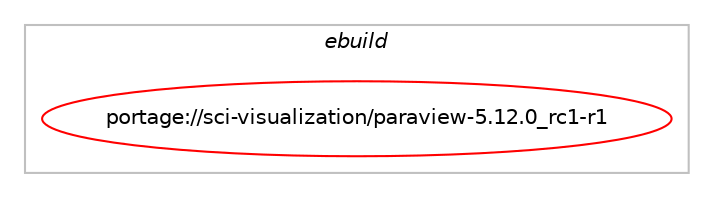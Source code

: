 digraph prolog {

# *************
# Graph options
# *************

newrank=true;
concentrate=true;
compound=true;
graph [rankdir=LR,fontname=Helvetica,fontsize=10,ranksep=1.5];#, ranksep=2.5, nodesep=0.2];
edge  [arrowhead=vee];
node  [fontname=Helvetica,fontsize=10];

# **********
# The ebuild
# **********

subgraph cluster_leftcol {
color=gray;
label=<<i>ebuild</i>>;
id [label="portage://sci-visualization/paraview-5.12.0_rc1-r1", color=red, width=4, href="../sci-visualization/paraview-5.12.0_rc1-r1.svg"];
}

# ****************
# The dependencies
# ****************

subgraph cluster_midcol {
color=gray;
label=<<i>dependencies</i>>;
subgraph cluster_compile {
fillcolor="#eeeeee";
style=filled;
label=<<i>compile</i>>;
# *** BEGIN UNKNOWN DEPENDENCY TYPE (TODO) ***
# id -> equal(use_conditional_group(negative,offscreen,portage://sci-visualization/paraview-5.12.0_rc1-r1,[package_dependency(portage://sci-visualization/paraview-5.12.0_rc1-r1,install,no,virtual,opengl,none,[,,],[],[])]))
# *** END UNKNOWN DEPENDENCY TYPE (TODO) ***

# *** BEGIN UNKNOWN DEPENDENCY TYPE (TODO) ***
# id -> equal(use_conditional_group(positive,boost,portage://sci-visualization/paraview-5.12.0_rc1-r1,[use_conditional_group(positive,python_single_target_python3_10,portage://sci-visualization/paraview-5.12.0_rc1-r1,[package_dependency(portage://sci-visualization/paraview-5.12.0_rc1-r1,install,no,dev-libs,boost,none,[,,],[],[use(optenable(mpi),none),use(enable(python),none),use(enable(python_targets_python3_10),negative)])]),use_conditional_group(positive,python_single_target_python3_11,portage://sci-visualization/paraview-5.12.0_rc1-r1,[package_dependency(portage://sci-visualization/paraview-5.12.0_rc1-r1,install,no,dev-libs,boost,none,[,,],[],[use(optenable(mpi),none),use(enable(python),none),use(enable(python_targets_python3_11),negative)])])]))
# *** END UNKNOWN DEPENDENCY TYPE (TODO) ***

# *** BEGIN UNKNOWN DEPENDENCY TYPE (TODO) ***
# id -> equal(use_conditional_group(positive,ffmpeg,portage://sci-visualization/paraview-5.12.0_rc1-r1,[package_dependency(portage://sci-visualization/paraview-5.12.0_rc1-r1,install,no,media-video,ffmpeg,none,[,,],[],[])]))
# *** END UNKNOWN DEPENDENCY TYPE (TODO) ***

# *** BEGIN UNKNOWN DEPENDENCY TYPE (TODO) ***
# id -> equal(use_conditional_group(positive,mpi,portage://sci-visualization/paraview-5.12.0_rc1-r1,[package_dependency(portage://sci-visualization/paraview-5.12.0_rc1-r1,install,no,virtual,mpi,none,[,,],[],[use(enable(cxx),none),use(enable(romio),none)])]))
# *** END UNKNOWN DEPENDENCY TYPE (TODO) ***

# *** BEGIN UNKNOWN DEPENDENCY TYPE (TODO) ***
# id -> equal(use_conditional_group(positive,offscreen,portage://sci-visualization/paraview-5.12.0_rc1-r1,[package_dependency(portage://sci-visualization/paraview-5.12.0_rc1-r1,install,no,media-libs,mesa,greaterequal,[18.3.6,,,18.3.6],[],[use(enable(osmesa),none)])]))
# *** END UNKNOWN DEPENDENCY TYPE (TODO) ***

# *** BEGIN UNKNOWN DEPENDENCY TYPE (TODO) ***
# id -> equal(use_conditional_group(positive,python,portage://sci-visualization/paraview-5.12.0_rc1-r1,[use_conditional_group(positive,python_single_target_python3_10,portage://sci-visualization/paraview-5.12.0_rc1-r1,[package_dependency(portage://sci-visualization/paraview-5.12.0_rc1-r1,install,no,dev-lang,python,none,[,,],[slot(3.10)],[])]),use_conditional_group(positive,python_single_target_python3_11,portage://sci-visualization/paraview-5.12.0_rc1-r1,[package_dependency(portage://sci-visualization/paraview-5.12.0_rc1-r1,install,no,dev-lang,python,none,[,,],[slot(3.11)],[])]),use_conditional_group(positive,python_single_target_python3_10,portage://sci-visualization/paraview-5.12.0_rc1-r1,[package_dependency(portage://sci-visualization/paraview-5.12.0_rc1-r1,install,no,dev-python,constantly,none,[,,],[],[use(enable(python_targets_python3_10),negative)]),package_dependency(portage://sci-visualization/paraview-5.12.0_rc1-r1,install,no,dev-python,incremental,none,[,,],[],[use(enable(python_targets_python3_10),negative)]),package_dependency(portage://sci-visualization/paraview-5.12.0_rc1-r1,install,no,dev-python,matplotlib,none,[,,],[],[use(enable(python_targets_python3_10),negative)]),package_dependency(portage://sci-visualization/paraview-5.12.0_rc1-r1,install,no,dev-python,numpy,none,[,,],[],[use(enable(python_targets_python3_10),negative)]),package_dependency(portage://sci-visualization/paraview-5.12.0_rc1-r1,install,no,dev-python,pygments,none,[,,],[],[use(enable(python_targets_python3_10),negative)]),package_dependency(portage://sci-visualization/paraview-5.12.0_rc1-r1,install,no,dev-python,sip,none,[,,],[slot(5)],[use(enable(python_targets_python3_10),negative)]),package_dependency(portage://sci-visualization/paraview-5.12.0_rc1-r1,install,no,dev-python,six,none,[,,],[],[use(enable(python_targets_python3_10),negative)]),package_dependency(portage://sci-visualization/paraview-5.12.0_rc1-r1,install,no,dev-python,twisted,none,[,,],[],[use(enable(python_targets_python3_10),negative)]),package_dependency(portage://sci-visualization/paraview-5.12.0_rc1-r1,install,no,dev-python,zope-interface,none,[,,],[],[use(enable(python_targets_python3_10),negative)]),use_conditional_group(positive,mpi,portage://sci-visualization/paraview-5.12.0_rc1-r1,[package_dependency(portage://sci-visualization/paraview-5.12.0_rc1-r1,install,no,dev-python,mpi4py,none,[,,],[],[])]),use_conditional_group(positive,qt5,portage://sci-visualization/paraview-5.12.0_rc1-r1,[package_dependency(portage://sci-visualization/paraview-5.12.0_rc1-r1,install,no,dev-python,PyQt5,none,[,,],[],[use(enable(opengl),none),use(enable(python_targets_python3_10),negative)])])]),use_conditional_group(positive,python_single_target_python3_11,portage://sci-visualization/paraview-5.12.0_rc1-r1,[package_dependency(portage://sci-visualization/paraview-5.12.0_rc1-r1,install,no,dev-python,constantly,none,[,,],[],[use(enable(python_targets_python3_11),negative)]),package_dependency(portage://sci-visualization/paraview-5.12.0_rc1-r1,install,no,dev-python,incremental,none,[,,],[],[use(enable(python_targets_python3_11),negative)]),package_dependency(portage://sci-visualization/paraview-5.12.0_rc1-r1,install,no,dev-python,matplotlib,none,[,,],[],[use(enable(python_targets_python3_11),negative)]),package_dependency(portage://sci-visualization/paraview-5.12.0_rc1-r1,install,no,dev-python,numpy,none,[,,],[],[use(enable(python_targets_python3_11),negative)]),package_dependency(portage://sci-visualization/paraview-5.12.0_rc1-r1,install,no,dev-python,pygments,none,[,,],[],[use(enable(python_targets_python3_11),negative)]),package_dependency(portage://sci-visualization/paraview-5.12.0_rc1-r1,install,no,dev-python,sip,none,[,,],[slot(5)],[use(enable(python_targets_python3_11),negative)]),package_dependency(portage://sci-visualization/paraview-5.12.0_rc1-r1,install,no,dev-python,six,none,[,,],[],[use(enable(python_targets_python3_11),negative)]),package_dependency(portage://sci-visualization/paraview-5.12.0_rc1-r1,install,no,dev-python,twisted,none,[,,],[],[use(enable(python_targets_python3_11),negative)]),package_dependency(portage://sci-visualization/paraview-5.12.0_rc1-r1,install,no,dev-python,zope-interface,none,[,,],[],[use(enable(python_targets_python3_11),negative)]),use_conditional_group(positive,mpi,portage://sci-visualization/paraview-5.12.0_rc1-r1,[package_dependency(portage://sci-visualization/paraview-5.12.0_rc1-r1,install,no,dev-python,mpi4py,none,[,,],[],[])]),use_conditional_group(positive,qt5,portage://sci-visualization/paraview-5.12.0_rc1-r1,[package_dependency(portage://sci-visualization/paraview-5.12.0_rc1-r1,install,no,dev-python,PyQt5,none,[,,],[],[use(enable(opengl),none),use(enable(python_targets_python3_11),negative)])])])]))
# *** END UNKNOWN DEPENDENCY TYPE (TODO) ***

# *** BEGIN UNKNOWN DEPENDENCY TYPE (TODO) ***
# id -> equal(use_conditional_group(positive,python_single_target_python3_10,portage://sci-visualization/paraview-5.12.0_rc1-r1,[package_dependency(portage://sci-visualization/paraview-5.12.0_rc1-r1,install,no,dev-lang,python,none,[,,],[slot(3.10)],[])]))
# *** END UNKNOWN DEPENDENCY TYPE (TODO) ***

# *** BEGIN UNKNOWN DEPENDENCY TYPE (TODO) ***
# id -> equal(use_conditional_group(positive,python_single_target_python3_11,portage://sci-visualization/paraview-5.12.0_rc1-r1,[package_dependency(portage://sci-visualization/paraview-5.12.0_rc1-r1,install,no,dev-lang,python,none,[,,],[slot(3.11)],[])]))
# *** END UNKNOWN DEPENDENCY TYPE (TODO) ***

# *** BEGIN UNKNOWN DEPENDENCY TYPE (TODO) ***
# id -> equal(use_conditional_group(positive,qt5,portage://sci-visualization/paraview-5.12.0_rc1-r1,[package_dependency(portage://sci-visualization/paraview-5.12.0_rc1-r1,install,no,dev-qt,designer,none,[,,],[slot(5)],[]),package_dependency(portage://sci-visualization/paraview-5.12.0_rc1-r1,install,no,dev-qt,qtdeclarative,none,[,,],[slot(5)],[]),package_dependency(portage://sci-visualization/paraview-5.12.0_rc1-r1,install,no,dev-qt,qtgui,none,[,,],[slot(5)],[use(disable(gles2-only),none)]),package_dependency(portage://sci-visualization/paraview-5.12.0_rc1-r1,install,no,dev-qt,qthelp,none,[,,],[slot(5)],[]),package_dependency(portage://sci-visualization/paraview-5.12.0_rc1-r1,install,no,dev-qt,qtopengl,none,[,,],[slot(5)],[use(disable(gles2-only),none)]),package_dependency(portage://sci-visualization/paraview-5.12.0_rc1-r1,install,no,dev-qt,qtsql,none,[,,],[slot(5)],[]),package_dependency(portage://sci-visualization/paraview-5.12.0_rc1-r1,install,no,dev-qt,qtsvg,none,[,,],[slot(5)],[]),package_dependency(portage://sci-visualization/paraview-5.12.0_rc1-r1,install,no,dev-qt,qttest,none,[,,],[slot(5)],[]),package_dependency(portage://sci-visualization/paraview-5.12.0_rc1-r1,install,no,dev-qt,qtx11extras,none,[,,],[slot(5)],[]),package_dependency(portage://sci-visualization/paraview-5.12.0_rc1-r1,install,no,dev-qt,qtxmlpatterns,none,[,,],[slot(5)],[])]))
# *** END UNKNOWN DEPENDENCY TYPE (TODO) ***

# *** BEGIN UNKNOWN DEPENDENCY TYPE (TODO) ***
# id -> equal(use_conditional_group(positive,sqlite,portage://sci-visualization/paraview-5.12.0_rc1-r1,[package_dependency(portage://sci-visualization/paraview-5.12.0_rc1-r1,install,no,dev-db,sqlite,none,[,,],[slot(3)],[])]))
# *** END UNKNOWN DEPENDENCY TYPE (TODO) ***

# *** BEGIN UNKNOWN DEPENDENCY TYPE (TODO) ***
# id -> equal(use_conditional_group(positive,tk,portage://sci-visualization/paraview-5.12.0_rc1-r1,[package_dependency(portage://sci-visualization/paraview-5.12.0_rc1-r1,install,no,dev-lang,tk,none,[,,],[slot(0),equal],[])]))
# *** END UNKNOWN DEPENDENCY TYPE (TODO) ***

# *** BEGIN UNKNOWN DEPENDENCY TYPE (TODO) ***
# id -> equal(use_conditional_group(positive,webengine,portage://sci-visualization/paraview-5.12.0_rc1-r1,[package_dependency(portage://sci-visualization/paraview-5.12.0_rc1-r1,install,no,dev-qt,qtwebengine,none,[,,],[slot(5)],[use(enable(widgets),none)])]))
# *** END UNKNOWN DEPENDENCY TYPE (TODO) ***

# *** BEGIN UNKNOWN DEPENDENCY TYPE (TODO) ***
# id -> equal(package_dependency(portage://sci-visualization/paraview-5.12.0_rc1-r1,install,no,app-arch,lz4,none,[,,],[],[]))
# *** END UNKNOWN DEPENDENCY TYPE (TODO) ***

# *** BEGIN UNKNOWN DEPENDENCY TYPE (TODO) ***
# id -> equal(package_dependency(portage://sci-visualization/paraview-5.12.0_rc1-r1,install,no,dev-libs,expat,none,[,,],[],[]))
# *** END UNKNOWN DEPENDENCY TYPE (TODO) ***

# *** BEGIN UNKNOWN DEPENDENCY TYPE (TODO) ***
# id -> equal(package_dependency(portage://sci-visualization/paraview-5.12.0_rc1-r1,install,no,dev-libs,jsoncpp,none,[,,],any_same_slot,[]))
# *** END UNKNOWN DEPENDENCY TYPE (TODO) ***

# *** BEGIN UNKNOWN DEPENDENCY TYPE (TODO) ***
# id -> equal(package_dependency(portage://sci-visualization/paraview-5.12.0_rc1-r1,install,no,dev-libs,libxml2,none,[,,],[slot(2)],[]))
# *** END UNKNOWN DEPENDENCY TYPE (TODO) ***

# *** BEGIN UNKNOWN DEPENDENCY TYPE (TODO) ***
# id -> equal(package_dependency(portage://sci-visualization/paraview-5.12.0_rc1-r1,install,no,dev-libs,protobuf,none,[,,],any_same_slot,[]))
# *** END UNKNOWN DEPENDENCY TYPE (TODO) ***

# *** BEGIN UNKNOWN DEPENDENCY TYPE (TODO) ***
# id -> equal(package_dependency(portage://sci-visualization/paraview-5.12.0_rc1-r1,install,no,dev-libs,pugixml,none,[,,],[],[]))
# *** END UNKNOWN DEPENDENCY TYPE (TODO) ***

# *** BEGIN UNKNOWN DEPENDENCY TYPE (TODO) ***
# id -> equal(package_dependency(portage://sci-visualization/paraview-5.12.0_rc1-r1,install,no,media-libs,freetype,none,[,,],[],[]))
# *** END UNKNOWN DEPENDENCY TYPE (TODO) ***

# *** BEGIN UNKNOWN DEPENDENCY TYPE (TODO) ***
# id -> equal(package_dependency(portage://sci-visualization/paraview-5.12.0_rc1-r1,install,no,media-libs,glew,none,[,,],[slot(0)],[]))
# *** END UNKNOWN DEPENDENCY TYPE (TODO) ***

# *** BEGIN UNKNOWN DEPENDENCY TYPE (TODO) ***
# id -> equal(package_dependency(portage://sci-visualization/paraview-5.12.0_rc1-r1,install,no,media-libs,libjpeg-turbo,none,[,,],any_same_slot,[]))
# *** END UNKNOWN DEPENDENCY TYPE (TODO) ***

# *** BEGIN UNKNOWN DEPENDENCY TYPE (TODO) ***
# id -> equal(package_dependency(portage://sci-visualization/paraview-5.12.0_rc1-r1,install,no,media-libs,libpng,none,[,,],[slot(0)],[]))
# *** END UNKNOWN DEPENDENCY TYPE (TODO) ***

# *** BEGIN UNKNOWN DEPENDENCY TYPE (TODO) ***
# id -> equal(package_dependency(portage://sci-visualization/paraview-5.12.0_rc1-r1,install,no,media-libs,libtheora,none,[,,],[],[]))
# *** END UNKNOWN DEPENDENCY TYPE (TODO) ***

# *** BEGIN UNKNOWN DEPENDENCY TYPE (TODO) ***
# id -> equal(package_dependency(portage://sci-visualization/paraview-5.12.0_rc1-r1,install,no,media-libs,tiff,none,[,,],any_same_slot,[]))
# *** END UNKNOWN DEPENDENCY TYPE (TODO) ***

# *** BEGIN UNKNOWN DEPENDENCY TYPE (TODO) ***
# id -> equal(package_dependency(portage://sci-visualization/paraview-5.12.0_rc1-r1,install,no,sci-libs,cgnslib,none,[,,],[],[]))
# *** END UNKNOWN DEPENDENCY TYPE (TODO) ***

# *** BEGIN UNKNOWN DEPENDENCY TYPE (TODO) ***
# id -> equal(package_dependency(portage://sci-visualization/paraview-5.12.0_rc1-r1,install,no,sci-libs,hdf5,none,[,,],any_same_slot,[use(equal(mpi),none)]))
# *** END UNKNOWN DEPENDENCY TYPE (TODO) ***

# *** BEGIN UNKNOWN DEPENDENCY TYPE (TODO) ***
# id -> equal(package_dependency(portage://sci-visualization/paraview-5.12.0_rc1-r1,install,no,sci-libs,netcdf,greaterequal,[4.2,,,4.2],[],[use(enable(hdf5),none)]))
# *** END UNKNOWN DEPENDENCY TYPE (TODO) ***

# *** BEGIN UNKNOWN DEPENDENCY TYPE (TODO) ***
# id -> equal(package_dependency(portage://sci-visualization/paraview-5.12.0_rc1-r1,install,no,sci-libs,netcdf-cxx,greaterequal,[4.2,,,4.2],[slot(3)],[]))
# *** END UNKNOWN DEPENDENCY TYPE (TODO) ***

# *** BEGIN UNKNOWN DEPENDENCY TYPE (TODO) ***
# id -> equal(package_dependency(portage://sci-visualization/paraview-5.12.0_rc1-r1,install,no,sys-libs,zlib,none,[,,],[],[]))
# *** END UNKNOWN DEPENDENCY TYPE (TODO) ***

# *** BEGIN UNKNOWN DEPENDENCY TYPE (TODO) ***
# id -> equal(package_dependency(portage://sci-visualization/paraview-5.12.0_rc1-r1,install,no,virtual,glu,none,[,,],[],[]))
# *** END UNKNOWN DEPENDENCY TYPE (TODO) ***

# *** BEGIN UNKNOWN DEPENDENCY TYPE (TODO) ***
# id -> equal(package_dependency(portage://sci-visualization/paraview-5.12.0_rc1-r1,install,no,x11-libs,libX11,none,[,,],[],[]))
# *** END UNKNOWN DEPENDENCY TYPE (TODO) ***

# *** BEGIN UNKNOWN DEPENDENCY TYPE (TODO) ***
# id -> equal(package_dependency(portage://sci-visualization/paraview-5.12.0_rc1-r1,install,no,x11-libs,libXext,none,[,,],[],[]))
# *** END UNKNOWN DEPENDENCY TYPE (TODO) ***

# *** BEGIN UNKNOWN DEPENDENCY TYPE (TODO) ***
# id -> equal(package_dependency(portage://sci-visualization/paraview-5.12.0_rc1-r1,install,no,x11-libs,libXmu,none,[,,],[],[]))
# *** END UNKNOWN DEPENDENCY TYPE (TODO) ***

# *** BEGIN UNKNOWN DEPENDENCY TYPE (TODO) ***
# id -> equal(package_dependency(portage://sci-visualization/paraview-5.12.0_rc1-r1,install,no,x11-libs,libXt,none,[,,],[],[]))
# *** END UNKNOWN DEPENDENCY TYPE (TODO) ***

}
subgraph cluster_compileandrun {
fillcolor="#eeeeee";
style=filled;
label=<<i>compile and run</i>>;
}
subgraph cluster_run {
fillcolor="#eeeeee";
style=filled;
label=<<i>run</i>>;
# *** BEGIN UNKNOWN DEPENDENCY TYPE (TODO) ***
# id -> equal(use_conditional_group(negative,offscreen,portage://sci-visualization/paraview-5.12.0_rc1-r1,[package_dependency(portage://sci-visualization/paraview-5.12.0_rc1-r1,run,no,virtual,opengl,none,[,,],[],[])]))
# *** END UNKNOWN DEPENDENCY TYPE (TODO) ***

# *** BEGIN UNKNOWN DEPENDENCY TYPE (TODO) ***
# id -> equal(use_conditional_group(positive,ffmpeg,portage://sci-visualization/paraview-5.12.0_rc1-r1,[package_dependency(portage://sci-visualization/paraview-5.12.0_rc1-r1,run,no,media-video,ffmpeg,none,[,,],[],[])]))
# *** END UNKNOWN DEPENDENCY TYPE (TODO) ***

# *** BEGIN UNKNOWN DEPENDENCY TYPE (TODO) ***
# id -> equal(use_conditional_group(positive,mpi,portage://sci-visualization/paraview-5.12.0_rc1-r1,[package_dependency(portage://sci-visualization/paraview-5.12.0_rc1-r1,run,no,virtual,mpi,none,[,,],[],[use(enable(cxx),none),use(enable(romio),none)])]))
# *** END UNKNOWN DEPENDENCY TYPE (TODO) ***

# *** BEGIN UNKNOWN DEPENDENCY TYPE (TODO) ***
# id -> equal(use_conditional_group(positive,offscreen,portage://sci-visualization/paraview-5.12.0_rc1-r1,[package_dependency(portage://sci-visualization/paraview-5.12.0_rc1-r1,run,no,media-libs,mesa,greaterequal,[18.3.6,,,18.3.6],[],[use(enable(osmesa),none)])]))
# *** END UNKNOWN DEPENDENCY TYPE (TODO) ***

# *** BEGIN UNKNOWN DEPENDENCY TYPE (TODO) ***
# id -> equal(use_conditional_group(positive,python,portage://sci-visualization/paraview-5.12.0_rc1-r1,[use_conditional_group(positive,python_single_target_python3_10,portage://sci-visualization/paraview-5.12.0_rc1-r1,[package_dependency(portage://sci-visualization/paraview-5.12.0_rc1-r1,run,no,dev-lang,python,none,[,,],[slot(3.10)],[])]),use_conditional_group(positive,python_single_target_python3_11,portage://sci-visualization/paraview-5.12.0_rc1-r1,[package_dependency(portage://sci-visualization/paraview-5.12.0_rc1-r1,run,no,dev-lang,python,none,[,,],[slot(3.11)],[])]),use_conditional_group(positive,python_single_target_python3_10,portage://sci-visualization/paraview-5.12.0_rc1-r1,[package_dependency(portage://sci-visualization/paraview-5.12.0_rc1-r1,run,no,dev-python,constantly,none,[,,],[],[use(enable(python_targets_python3_10),negative)]),package_dependency(portage://sci-visualization/paraview-5.12.0_rc1-r1,run,no,dev-python,incremental,none,[,,],[],[use(enable(python_targets_python3_10),negative)]),package_dependency(portage://sci-visualization/paraview-5.12.0_rc1-r1,run,no,dev-python,matplotlib,none,[,,],[],[use(enable(python_targets_python3_10),negative)]),package_dependency(portage://sci-visualization/paraview-5.12.0_rc1-r1,run,no,dev-python,numpy,none,[,,],[],[use(enable(python_targets_python3_10),negative)]),package_dependency(portage://sci-visualization/paraview-5.12.0_rc1-r1,run,no,dev-python,pygments,none,[,,],[],[use(enable(python_targets_python3_10),negative)]),package_dependency(portage://sci-visualization/paraview-5.12.0_rc1-r1,run,no,dev-python,sip,none,[,,],[slot(5)],[use(enable(python_targets_python3_10),negative)]),package_dependency(portage://sci-visualization/paraview-5.12.0_rc1-r1,run,no,dev-python,six,none,[,,],[],[use(enable(python_targets_python3_10),negative)]),package_dependency(portage://sci-visualization/paraview-5.12.0_rc1-r1,run,no,dev-python,twisted,none,[,,],[],[use(enable(python_targets_python3_10),negative)]),package_dependency(portage://sci-visualization/paraview-5.12.0_rc1-r1,run,no,dev-python,zope-interface,none,[,,],[],[use(enable(python_targets_python3_10),negative)]),use_conditional_group(positive,mpi,portage://sci-visualization/paraview-5.12.0_rc1-r1,[package_dependency(portage://sci-visualization/paraview-5.12.0_rc1-r1,run,no,dev-python,mpi4py,none,[,,],[],[])]),use_conditional_group(positive,qt5,portage://sci-visualization/paraview-5.12.0_rc1-r1,[package_dependency(portage://sci-visualization/paraview-5.12.0_rc1-r1,run,no,dev-python,PyQt5,none,[,,],[],[use(enable(opengl),none),use(enable(python_targets_python3_10),negative)])])]),use_conditional_group(positive,python_single_target_python3_11,portage://sci-visualization/paraview-5.12.0_rc1-r1,[package_dependency(portage://sci-visualization/paraview-5.12.0_rc1-r1,run,no,dev-python,constantly,none,[,,],[],[use(enable(python_targets_python3_11),negative)]),package_dependency(portage://sci-visualization/paraview-5.12.0_rc1-r1,run,no,dev-python,incremental,none,[,,],[],[use(enable(python_targets_python3_11),negative)]),package_dependency(portage://sci-visualization/paraview-5.12.0_rc1-r1,run,no,dev-python,matplotlib,none,[,,],[],[use(enable(python_targets_python3_11),negative)]),package_dependency(portage://sci-visualization/paraview-5.12.0_rc1-r1,run,no,dev-python,numpy,none,[,,],[],[use(enable(python_targets_python3_11),negative)]),package_dependency(portage://sci-visualization/paraview-5.12.0_rc1-r1,run,no,dev-python,pygments,none,[,,],[],[use(enable(python_targets_python3_11),negative)]),package_dependency(portage://sci-visualization/paraview-5.12.0_rc1-r1,run,no,dev-python,sip,none,[,,],[slot(5)],[use(enable(python_targets_python3_11),negative)]),package_dependency(portage://sci-visualization/paraview-5.12.0_rc1-r1,run,no,dev-python,six,none,[,,],[],[use(enable(python_targets_python3_11),negative)]),package_dependency(portage://sci-visualization/paraview-5.12.0_rc1-r1,run,no,dev-python,twisted,none,[,,],[],[use(enable(python_targets_python3_11),negative)]),package_dependency(portage://sci-visualization/paraview-5.12.0_rc1-r1,run,no,dev-python,zope-interface,none,[,,],[],[use(enable(python_targets_python3_11),negative)]),use_conditional_group(positive,mpi,portage://sci-visualization/paraview-5.12.0_rc1-r1,[package_dependency(portage://sci-visualization/paraview-5.12.0_rc1-r1,run,no,dev-python,mpi4py,none,[,,],[],[])]),use_conditional_group(positive,qt5,portage://sci-visualization/paraview-5.12.0_rc1-r1,[package_dependency(portage://sci-visualization/paraview-5.12.0_rc1-r1,run,no,dev-python,PyQt5,none,[,,],[],[use(enable(opengl),none),use(enable(python_targets_python3_11),negative)])])])]))
# *** END UNKNOWN DEPENDENCY TYPE (TODO) ***

# *** BEGIN UNKNOWN DEPENDENCY TYPE (TODO) ***
# id -> equal(use_conditional_group(positive,qt5,portage://sci-visualization/paraview-5.12.0_rc1-r1,[package_dependency(portage://sci-visualization/paraview-5.12.0_rc1-r1,run,no,dev-qt,designer,none,[,,],[slot(5)],[]),package_dependency(portage://sci-visualization/paraview-5.12.0_rc1-r1,run,no,dev-qt,qtdeclarative,none,[,,],[slot(5)],[]),package_dependency(portage://sci-visualization/paraview-5.12.0_rc1-r1,run,no,dev-qt,qtgui,none,[,,],[slot(5)],[use(disable(gles2-only),none)]),package_dependency(portage://sci-visualization/paraview-5.12.0_rc1-r1,run,no,dev-qt,qthelp,none,[,,],[slot(5)],[]),package_dependency(portage://sci-visualization/paraview-5.12.0_rc1-r1,run,no,dev-qt,qtopengl,none,[,,],[slot(5)],[use(disable(gles2-only),none)]),package_dependency(portage://sci-visualization/paraview-5.12.0_rc1-r1,run,no,dev-qt,qtsql,none,[,,],[slot(5)],[]),package_dependency(portage://sci-visualization/paraview-5.12.0_rc1-r1,run,no,dev-qt,qtsvg,none,[,,],[slot(5)],[]),package_dependency(portage://sci-visualization/paraview-5.12.0_rc1-r1,run,no,dev-qt,qttest,none,[,,],[slot(5)],[]),package_dependency(portage://sci-visualization/paraview-5.12.0_rc1-r1,run,no,dev-qt,qtx11extras,none,[,,],[slot(5)],[]),package_dependency(portage://sci-visualization/paraview-5.12.0_rc1-r1,run,no,dev-qt,qtxmlpatterns,none,[,,],[slot(5)],[])]))
# *** END UNKNOWN DEPENDENCY TYPE (TODO) ***

# *** BEGIN UNKNOWN DEPENDENCY TYPE (TODO) ***
# id -> equal(use_conditional_group(positive,sqlite,portage://sci-visualization/paraview-5.12.0_rc1-r1,[package_dependency(portage://sci-visualization/paraview-5.12.0_rc1-r1,run,no,dev-db,sqlite,none,[,,],[slot(3)],[])]))
# *** END UNKNOWN DEPENDENCY TYPE (TODO) ***

# *** BEGIN UNKNOWN DEPENDENCY TYPE (TODO) ***
# id -> equal(use_conditional_group(positive,tk,portage://sci-visualization/paraview-5.12.0_rc1-r1,[package_dependency(portage://sci-visualization/paraview-5.12.0_rc1-r1,run,no,dev-lang,tk,none,[,,],[slot(0),equal],[])]))
# *** END UNKNOWN DEPENDENCY TYPE (TODO) ***

# *** BEGIN UNKNOWN DEPENDENCY TYPE (TODO) ***
# id -> equal(use_conditional_group(positive,webengine,portage://sci-visualization/paraview-5.12.0_rc1-r1,[package_dependency(portage://sci-visualization/paraview-5.12.0_rc1-r1,run,no,dev-qt,qtwebengine,none,[,,],[slot(5)],[use(enable(widgets),none)])]))
# *** END UNKNOWN DEPENDENCY TYPE (TODO) ***

# *** BEGIN UNKNOWN DEPENDENCY TYPE (TODO) ***
# id -> equal(package_dependency(portage://sci-visualization/paraview-5.12.0_rc1-r1,run,no,app-arch,lz4,none,[,,],[],[]))
# *** END UNKNOWN DEPENDENCY TYPE (TODO) ***

# *** BEGIN UNKNOWN DEPENDENCY TYPE (TODO) ***
# id -> equal(package_dependency(portage://sci-visualization/paraview-5.12.0_rc1-r1,run,no,dev-libs,expat,none,[,,],[],[]))
# *** END UNKNOWN DEPENDENCY TYPE (TODO) ***

# *** BEGIN UNKNOWN DEPENDENCY TYPE (TODO) ***
# id -> equal(package_dependency(portage://sci-visualization/paraview-5.12.0_rc1-r1,run,no,dev-libs,jsoncpp,none,[,,],any_same_slot,[]))
# *** END UNKNOWN DEPENDENCY TYPE (TODO) ***

# *** BEGIN UNKNOWN DEPENDENCY TYPE (TODO) ***
# id -> equal(package_dependency(portage://sci-visualization/paraview-5.12.0_rc1-r1,run,no,dev-libs,libxml2,none,[,,],[slot(2)],[]))
# *** END UNKNOWN DEPENDENCY TYPE (TODO) ***

# *** BEGIN UNKNOWN DEPENDENCY TYPE (TODO) ***
# id -> equal(package_dependency(portage://sci-visualization/paraview-5.12.0_rc1-r1,run,no,dev-libs,protobuf,none,[,,],any_same_slot,[]))
# *** END UNKNOWN DEPENDENCY TYPE (TODO) ***

# *** BEGIN UNKNOWN DEPENDENCY TYPE (TODO) ***
# id -> equal(package_dependency(portage://sci-visualization/paraview-5.12.0_rc1-r1,run,no,dev-libs,pugixml,none,[,,],[],[]))
# *** END UNKNOWN DEPENDENCY TYPE (TODO) ***

# *** BEGIN UNKNOWN DEPENDENCY TYPE (TODO) ***
# id -> equal(package_dependency(portage://sci-visualization/paraview-5.12.0_rc1-r1,run,no,media-libs,freetype,none,[,,],[],[]))
# *** END UNKNOWN DEPENDENCY TYPE (TODO) ***

# *** BEGIN UNKNOWN DEPENDENCY TYPE (TODO) ***
# id -> equal(package_dependency(portage://sci-visualization/paraview-5.12.0_rc1-r1,run,no,media-libs,glew,none,[,,],[slot(0)],[]))
# *** END UNKNOWN DEPENDENCY TYPE (TODO) ***

# *** BEGIN UNKNOWN DEPENDENCY TYPE (TODO) ***
# id -> equal(package_dependency(portage://sci-visualization/paraview-5.12.0_rc1-r1,run,no,media-libs,libjpeg-turbo,none,[,,],any_same_slot,[]))
# *** END UNKNOWN DEPENDENCY TYPE (TODO) ***

# *** BEGIN UNKNOWN DEPENDENCY TYPE (TODO) ***
# id -> equal(package_dependency(portage://sci-visualization/paraview-5.12.0_rc1-r1,run,no,media-libs,libpng,none,[,,],[slot(0)],[]))
# *** END UNKNOWN DEPENDENCY TYPE (TODO) ***

# *** BEGIN UNKNOWN DEPENDENCY TYPE (TODO) ***
# id -> equal(package_dependency(portage://sci-visualization/paraview-5.12.0_rc1-r1,run,no,media-libs,libtheora,none,[,,],[],[]))
# *** END UNKNOWN DEPENDENCY TYPE (TODO) ***

# *** BEGIN UNKNOWN DEPENDENCY TYPE (TODO) ***
# id -> equal(package_dependency(portage://sci-visualization/paraview-5.12.0_rc1-r1,run,no,media-libs,tiff,none,[,,],any_same_slot,[]))
# *** END UNKNOWN DEPENDENCY TYPE (TODO) ***

# *** BEGIN UNKNOWN DEPENDENCY TYPE (TODO) ***
# id -> equal(package_dependency(portage://sci-visualization/paraview-5.12.0_rc1-r1,run,no,sci-libs,cgnslib,none,[,,],[],[]))
# *** END UNKNOWN DEPENDENCY TYPE (TODO) ***

# *** BEGIN UNKNOWN DEPENDENCY TYPE (TODO) ***
# id -> equal(package_dependency(portage://sci-visualization/paraview-5.12.0_rc1-r1,run,no,sci-libs,hdf5,none,[,,],any_same_slot,[use(equal(mpi),none)]))
# *** END UNKNOWN DEPENDENCY TYPE (TODO) ***

# *** BEGIN UNKNOWN DEPENDENCY TYPE (TODO) ***
# id -> equal(package_dependency(portage://sci-visualization/paraview-5.12.0_rc1-r1,run,no,sci-libs,netcdf,greaterequal,[4.2,,,4.2],[],[use(enable(hdf5),none)]))
# *** END UNKNOWN DEPENDENCY TYPE (TODO) ***

# *** BEGIN UNKNOWN DEPENDENCY TYPE (TODO) ***
# id -> equal(package_dependency(portage://sci-visualization/paraview-5.12.0_rc1-r1,run,no,sci-libs,netcdf-cxx,greaterequal,[4.2,,,4.2],[slot(3)],[]))
# *** END UNKNOWN DEPENDENCY TYPE (TODO) ***

# *** BEGIN UNKNOWN DEPENDENCY TYPE (TODO) ***
# id -> equal(package_dependency(portage://sci-visualization/paraview-5.12.0_rc1-r1,run,no,sys-libs,zlib,none,[,,],[],[]))
# *** END UNKNOWN DEPENDENCY TYPE (TODO) ***

# *** BEGIN UNKNOWN DEPENDENCY TYPE (TODO) ***
# id -> equal(package_dependency(portage://sci-visualization/paraview-5.12.0_rc1-r1,run,no,virtual,glu,none,[,,],[],[]))
# *** END UNKNOWN DEPENDENCY TYPE (TODO) ***

# *** BEGIN UNKNOWN DEPENDENCY TYPE (TODO) ***
# id -> equal(package_dependency(portage://sci-visualization/paraview-5.12.0_rc1-r1,run,no,x11-libs,libX11,none,[,,],[],[]))
# *** END UNKNOWN DEPENDENCY TYPE (TODO) ***

# *** BEGIN UNKNOWN DEPENDENCY TYPE (TODO) ***
# id -> equal(package_dependency(portage://sci-visualization/paraview-5.12.0_rc1-r1,run,no,x11-libs,libXext,none,[,,],[],[]))
# *** END UNKNOWN DEPENDENCY TYPE (TODO) ***

# *** BEGIN UNKNOWN DEPENDENCY TYPE (TODO) ***
# id -> equal(package_dependency(portage://sci-visualization/paraview-5.12.0_rc1-r1,run,no,x11-libs,libXmu,none,[,,],[],[]))
# *** END UNKNOWN DEPENDENCY TYPE (TODO) ***

# *** BEGIN UNKNOWN DEPENDENCY TYPE (TODO) ***
# id -> equal(package_dependency(portage://sci-visualization/paraview-5.12.0_rc1-r1,run,no,x11-libs,libXt,none,[,,],[],[]))
# *** END UNKNOWN DEPENDENCY TYPE (TODO) ***

}
}

# **************
# The candidates
# **************

subgraph cluster_choices {
rank=same;
color=gray;
label=<<i>candidates</i>>;

}

}
